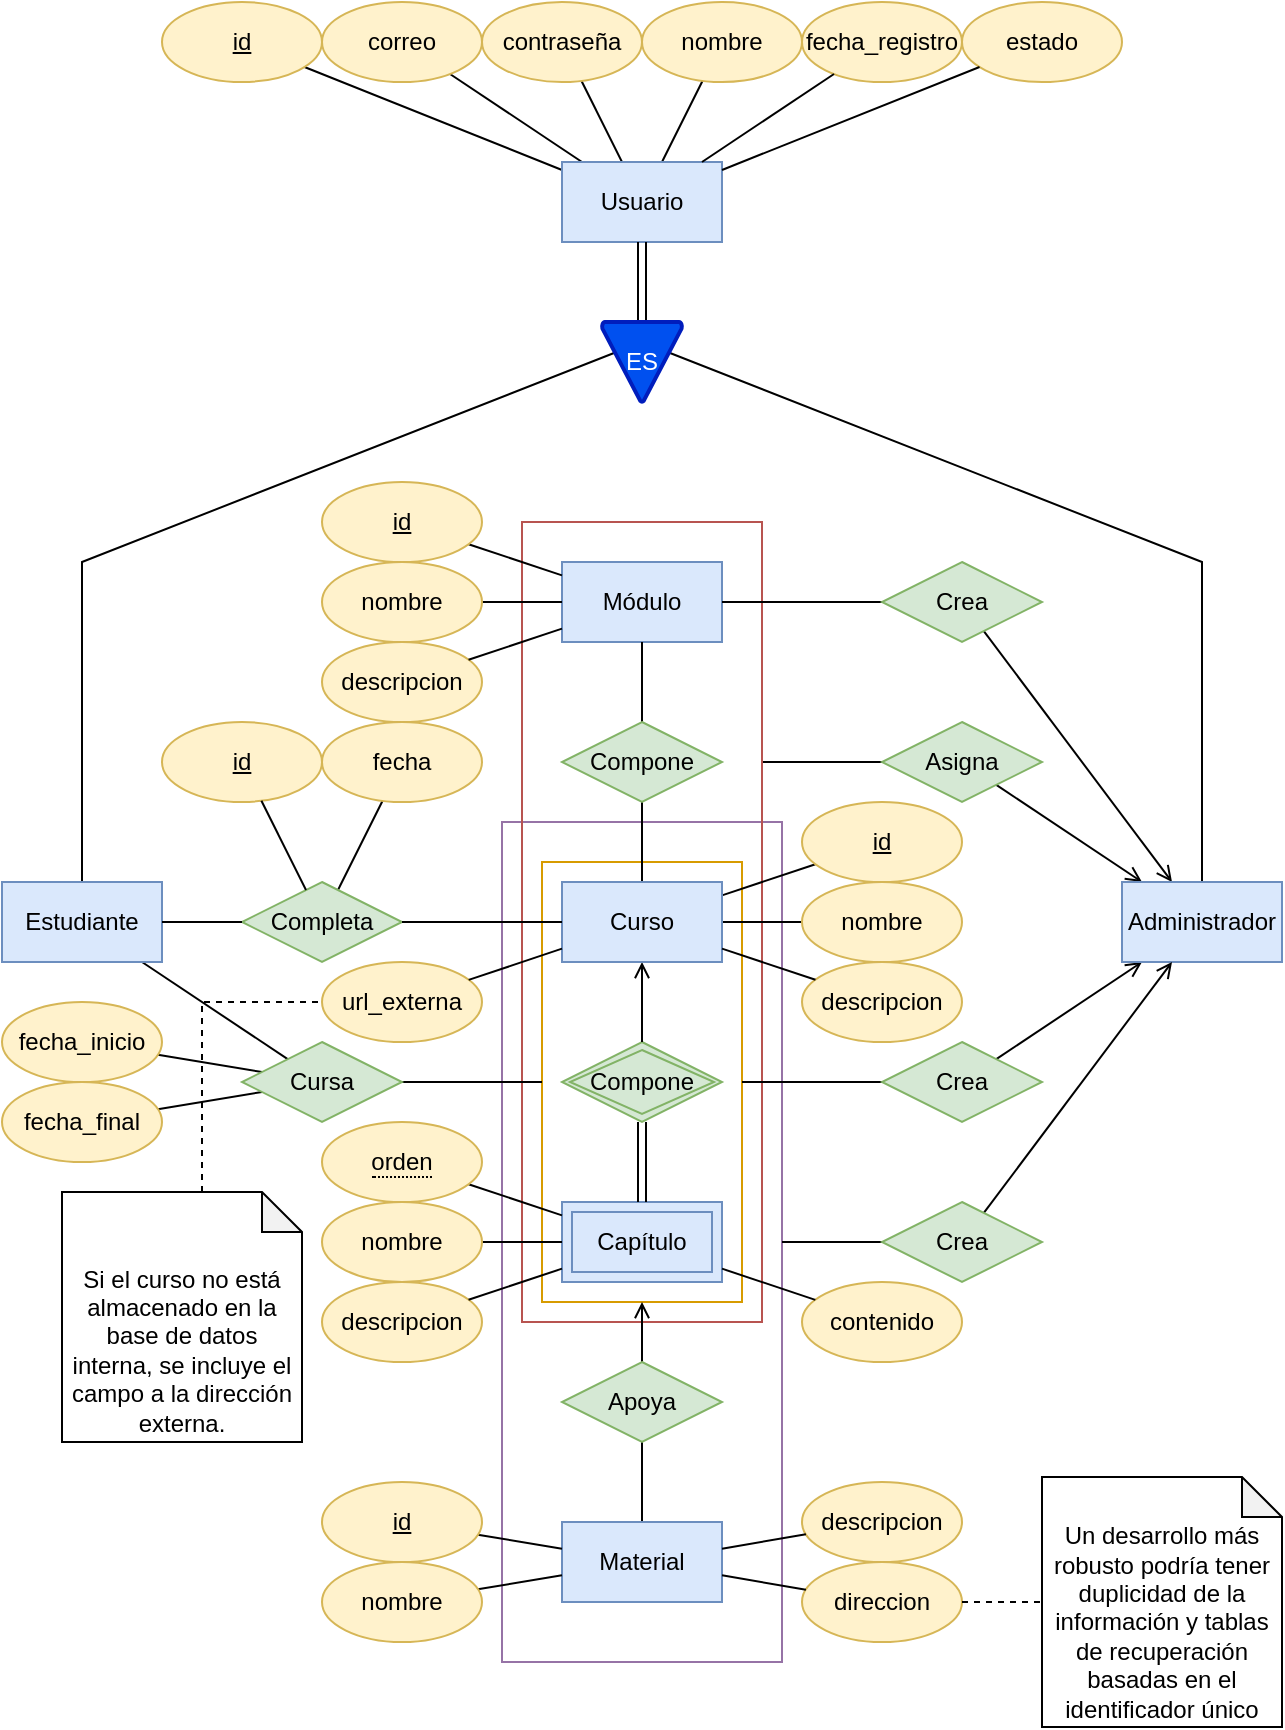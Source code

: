 <mxfile version="28.2.8">
  <diagram name="Página-1" id="pHBDLA_-ScpEqVffFEct">
    <mxGraphModel dx="1426" dy="841" grid="1" gridSize="10" guides="1" tooltips="1" connect="1" arrows="1" fold="1" page="1" pageScale="1" pageWidth="827" pageHeight="1169" math="0" shadow="0">
      <root>
        <mxCell id="0" />
        <mxCell id="1" parent="0" />
        <mxCell id="6doGlEqkyrMGWGRIShdQ-58" value="" style="rounded=0;whiteSpace=wrap;html=1;fillColor=none;strokeColor=#9673a6;" parent="1" vertex="1">
          <mxGeometry x="410" y="450" width="140" height="420" as="geometry" />
        </mxCell>
        <mxCell id="6doGlEqkyrMGWGRIShdQ-30" value="" style="rounded=0;whiteSpace=wrap;html=1;fillColor=none;strokeColor=#b85450;" parent="1" vertex="1">
          <mxGeometry x="420" y="300" width="120" height="400" as="geometry" />
        </mxCell>
        <mxCell id="6doGlEqkyrMGWGRIShdQ-29" value="" style="rounded=0;whiteSpace=wrap;html=1;fillColor=none;strokeColor=#d79b00;" parent="1" vertex="1">
          <mxGeometry x="430" y="470" width="100" height="220" as="geometry" />
        </mxCell>
        <mxCell id="6doGlEqkyrMGWGRIShdQ-73" style="edgeStyle=none;rounded=0;orthogonalLoop=1;jettySize=auto;html=1;endArrow=none;endFill=0;" parent="1" source="6doGlEqkyrMGWGRIShdQ-4" target="6doGlEqkyrMGWGRIShdQ-70" edge="1">
          <mxGeometry relative="1" as="geometry" />
        </mxCell>
        <mxCell id="6doGlEqkyrMGWGRIShdQ-75" style="edgeStyle=none;rounded=0;orthogonalLoop=1;jettySize=auto;html=1;endArrow=none;endFill=0;" parent="1" source="6doGlEqkyrMGWGRIShdQ-4" target="6doGlEqkyrMGWGRIShdQ-68" edge="1">
          <mxGeometry relative="1" as="geometry" />
        </mxCell>
        <mxCell id="6doGlEqkyrMGWGRIShdQ-76" style="edgeStyle=none;rounded=0;orthogonalLoop=1;jettySize=auto;html=1;endArrow=none;endFill=0;" parent="1" source="6doGlEqkyrMGWGRIShdQ-4" target="6doGlEqkyrMGWGRIShdQ-69" edge="1">
          <mxGeometry relative="1" as="geometry" />
        </mxCell>
        <mxCell id="6doGlEqkyrMGWGRIShdQ-77" style="edgeStyle=none;rounded=0;orthogonalLoop=1;jettySize=auto;html=1;endArrow=none;endFill=0;" parent="1" source="6doGlEqkyrMGWGRIShdQ-4" target="6doGlEqkyrMGWGRIShdQ-74" edge="1">
          <mxGeometry relative="1" as="geometry" />
        </mxCell>
        <mxCell id="6doGlEqkyrMGWGRIShdQ-4" value="Usuario" style="whiteSpace=wrap;html=1;align=center;fillColor=#dae8fc;strokeColor=#6c8ebf;" parent="1" vertex="1">
          <mxGeometry x="440" y="120" width="80" height="40" as="geometry" />
        </mxCell>
        <mxCell id="6doGlEqkyrMGWGRIShdQ-8" style="edgeStyle=none;rounded=0;orthogonalLoop=1;jettySize=auto;html=1;exitX=0.5;exitY=0.25;exitDx=0;exitDy=0;exitPerimeter=0;endArrow=none;endFill=0;" parent="1" source="6doGlEqkyrMGWGRIShdQ-5" target="6doGlEqkyrMGWGRIShdQ-7" edge="1">
          <mxGeometry relative="1" as="geometry">
            <Array as="points">
              <mxPoint x="760" y="320" />
            </Array>
          </mxGeometry>
        </mxCell>
        <mxCell id="6doGlEqkyrMGWGRIShdQ-9" style="edgeStyle=none;rounded=0;orthogonalLoop=1;jettySize=auto;html=1;exitX=0.5;exitY=0.25;exitDx=0;exitDy=0;exitPerimeter=0;endArrow=none;endFill=0;" parent="1" source="6doGlEqkyrMGWGRIShdQ-5" target="6doGlEqkyrMGWGRIShdQ-6" edge="1">
          <mxGeometry relative="1" as="geometry">
            <Array as="points">
              <mxPoint x="200" y="320" />
            </Array>
          </mxGeometry>
        </mxCell>
        <mxCell id="6doGlEqkyrMGWGRIShdQ-33" style="edgeStyle=none;rounded=0;orthogonalLoop=1;jettySize=auto;html=1;endArrow=none;endFill=0;" parent="1" source="6doGlEqkyrMGWGRIShdQ-6" target="6doGlEqkyrMGWGRIShdQ-32" edge="1">
          <mxGeometry relative="1" as="geometry">
            <Array as="points" />
          </mxGeometry>
        </mxCell>
        <mxCell id="6doGlEqkyrMGWGRIShdQ-6" value="Estudiante" style="whiteSpace=wrap;html=1;align=center;fillColor=#dae8fc;strokeColor=#6c8ebf;" parent="1" vertex="1">
          <mxGeometry x="160" y="480" width="80" height="40" as="geometry" />
        </mxCell>
        <mxCell id="6doGlEqkyrMGWGRIShdQ-38" style="edgeStyle=none;rounded=0;orthogonalLoop=1;jettySize=auto;html=1;endArrow=open;endFill=0;startArrow=none;startFill=0;" parent="1" source="jvECENC-eG9ZYd3W-CWE-4" target="6doGlEqkyrMGWGRIShdQ-7" edge="1">
          <mxGeometry relative="1" as="geometry">
            <mxPoint x="657.143" y="431.429" as="sourcePoint" />
          </mxGeometry>
        </mxCell>
        <mxCell id="6doGlEqkyrMGWGRIShdQ-42" style="edgeStyle=none;rounded=0;orthogonalLoop=1;jettySize=auto;html=1;endArrow=open;endFill=0;startArrow=none;startFill=0;" parent="1" source="jvECENC-eG9ZYd3W-CWE-3" target="6doGlEqkyrMGWGRIShdQ-7" edge="1">
          <mxGeometry relative="1" as="geometry">
            <Array as="points" />
            <mxPoint x="657.143" y="568.571" as="sourcePoint" />
          </mxGeometry>
        </mxCell>
        <mxCell id="6doGlEqkyrMGWGRIShdQ-45" style="edgeStyle=none;rounded=0;orthogonalLoop=1;jettySize=auto;html=1;endArrow=open;endFill=0;startArrow=none;startFill=0;" parent="1" source="jvECENC-eG9ZYd3W-CWE-5" target="6doGlEqkyrMGWGRIShdQ-7" edge="1">
          <mxGeometry relative="1" as="geometry">
            <Array as="points" />
            <mxPoint x="650.909" y="354.545" as="sourcePoint" />
          </mxGeometry>
        </mxCell>
        <mxCell id="6doGlEqkyrMGWGRIShdQ-7" value="Administrador" style="whiteSpace=wrap;html=1;align=center;fillColor=#dae8fc;strokeColor=#6c8ebf;" parent="1" vertex="1">
          <mxGeometry x="720" y="480" width="80" height="40" as="geometry" />
        </mxCell>
        <mxCell id="6doGlEqkyrMGWGRIShdQ-11" value="Módulo" style="whiteSpace=wrap;html=1;align=center;fillColor=#dae8fc;strokeColor=#6c8ebf;" parent="1" vertex="1">
          <mxGeometry x="440" y="320" width="80" height="40" as="geometry" />
        </mxCell>
        <mxCell id="6doGlEqkyrMGWGRIShdQ-87" style="edgeStyle=none;rounded=0;orthogonalLoop=1;jettySize=auto;html=1;endArrow=none;endFill=0;" parent="1" source="6doGlEqkyrMGWGRIShdQ-107" target="jvECENC-eG9ZYd3W-CWE-15" edge="1">
          <mxGeometry relative="1" as="geometry">
            <mxPoint x="440" y="493.333" as="sourcePoint" />
            <mxPoint x="566.718" y="471.094" as="targetPoint" />
          </mxGeometry>
        </mxCell>
        <mxCell id="6doGlEqkyrMGWGRIShdQ-88" style="edgeStyle=none;rounded=0;orthogonalLoop=1;jettySize=auto;html=1;endArrow=none;endFill=0;" parent="1" source="6doGlEqkyrMGWGRIShdQ-107" target="6doGlEqkyrMGWGRIShdQ-86" edge="1">
          <mxGeometry relative="1" as="geometry">
            <mxPoint x="440" y="506.667" as="sourcePoint" />
          </mxGeometry>
        </mxCell>
        <mxCell id="6doGlEqkyrMGWGRIShdQ-13" value="Capítulo" style="shape=ext;margin=3;double=1;whiteSpace=wrap;html=1;align=center;fillColor=#dae8fc;strokeColor=#6c8ebf;" parent="1" vertex="1">
          <mxGeometry x="440" y="640" width="80" height="40" as="geometry" />
        </mxCell>
        <mxCell id="6doGlEqkyrMGWGRIShdQ-14" value="Compone" style="shape=rhombus;double=1;perimeter=rhombusPerimeter;whiteSpace=wrap;html=1;align=center;fillColor=#d5e8d4;strokeColor=#82b366;" parent="1" vertex="1">
          <mxGeometry x="440" y="560" width="80" height="40" as="geometry" />
        </mxCell>
        <mxCell id="6doGlEqkyrMGWGRIShdQ-18" value="" style="shape=link;html=1;rounded=0;" parent="1" source="6doGlEqkyrMGWGRIShdQ-13" target="6doGlEqkyrMGWGRIShdQ-14" edge="1">
          <mxGeometry relative="1" as="geometry">
            <mxPoint x="530" y="450" as="sourcePoint" />
            <mxPoint x="690" y="450" as="targetPoint" />
          </mxGeometry>
        </mxCell>
        <mxCell id="6doGlEqkyrMGWGRIShdQ-21" value="" style="endArrow=open;html=1;rounded=0;endFill=0;" parent="1" source="6doGlEqkyrMGWGRIShdQ-14" target="6doGlEqkyrMGWGRIShdQ-107" edge="1">
          <mxGeometry relative="1" as="geometry">
            <mxPoint x="530" y="450" as="sourcePoint" />
            <mxPoint x="480" y="520" as="targetPoint" />
          </mxGeometry>
        </mxCell>
        <mxCell id="6doGlEqkyrMGWGRIShdQ-26" value="" style="endArrow=none;html=1;rounded=0;endFill=0;" parent="1" source="6doGlEqkyrMGWGRIShdQ-108" target="6doGlEqkyrMGWGRIShdQ-11" edge="1">
          <mxGeometry relative="1" as="geometry">
            <mxPoint x="480" y="400" as="sourcePoint" />
            <mxPoint x="480" y="360" as="targetPoint" />
          </mxGeometry>
        </mxCell>
        <mxCell id="6doGlEqkyrMGWGRIShdQ-47" style="edgeStyle=none;rounded=0;orthogonalLoop=1;jettySize=auto;html=1;endArrow=none;endFill=0;" parent="1" source="6doGlEqkyrMGWGRIShdQ-28" target="6doGlEqkyrMGWGRIShdQ-46" edge="1">
          <mxGeometry relative="1" as="geometry" />
        </mxCell>
        <mxCell id="6doGlEqkyrMGWGRIShdQ-28" value="Material" style="whiteSpace=wrap;html=1;align=center;fillColor=#dae8fc;strokeColor=#6c8ebf;" parent="1" vertex="1">
          <mxGeometry x="440" y="800" width="80" height="40" as="geometry" />
        </mxCell>
        <mxCell id="6doGlEqkyrMGWGRIShdQ-34" style="edgeStyle=none;rounded=0;orthogonalLoop=1;jettySize=auto;html=1;endArrow=none;endFill=0;" parent="1" source="6doGlEqkyrMGWGRIShdQ-32" target="6doGlEqkyrMGWGRIShdQ-29" edge="1">
          <mxGeometry relative="1" as="geometry">
            <mxPoint x="360" y="580" as="sourcePoint" />
          </mxGeometry>
        </mxCell>
        <mxCell id="6doGlEqkyrMGWGRIShdQ-116" style="edgeStyle=none;rounded=0;orthogonalLoop=1;jettySize=auto;html=1;endArrow=none;endFill=0;" parent="1" source="6doGlEqkyrMGWGRIShdQ-32" target="6doGlEqkyrMGWGRIShdQ-114" edge="1">
          <mxGeometry relative="1" as="geometry" />
        </mxCell>
        <mxCell id="6doGlEqkyrMGWGRIShdQ-117" style="edgeStyle=none;rounded=0;orthogonalLoop=1;jettySize=auto;html=1;endArrow=none;endFill=0;" parent="1" source="6doGlEqkyrMGWGRIShdQ-32" target="6doGlEqkyrMGWGRIShdQ-115" edge="1">
          <mxGeometry relative="1" as="geometry" />
        </mxCell>
        <mxCell id="6doGlEqkyrMGWGRIShdQ-32" value="Cursa" style="shape=rhombus;perimeter=rhombusPerimeter;whiteSpace=wrap;html=1;align=center;fillColor=#d5e8d4;strokeColor=#82b366;" parent="1" vertex="1">
          <mxGeometry x="280" y="560" width="80" height="40" as="geometry" />
        </mxCell>
        <mxCell id="6doGlEqkyrMGWGRIShdQ-39" style="edgeStyle=none;rounded=0;orthogonalLoop=1;jettySize=auto;html=1;entryX=1.004;entryY=0.3;entryDx=0;entryDy=0;entryPerimeter=0;endArrow=none;endFill=0;" parent="1" source="jvECENC-eG9ZYd3W-CWE-4" target="6doGlEqkyrMGWGRIShdQ-30" edge="1">
          <mxGeometry relative="1" as="geometry">
            <mxPoint x="600" y="420" as="sourcePoint" />
          </mxGeometry>
        </mxCell>
        <mxCell id="6doGlEqkyrMGWGRIShdQ-41" style="edgeStyle=none;rounded=0;orthogonalLoop=1;jettySize=auto;html=1;endArrow=none;endFill=0;" parent="1" source="jvECENC-eG9ZYd3W-CWE-3" target="6doGlEqkyrMGWGRIShdQ-29" edge="1">
          <mxGeometry relative="1" as="geometry">
            <mxPoint x="600" y="580" as="sourcePoint" />
          </mxGeometry>
        </mxCell>
        <mxCell id="6doGlEqkyrMGWGRIShdQ-44" style="edgeStyle=none;rounded=0;orthogonalLoop=1;jettySize=auto;html=1;endArrow=none;endFill=0;" parent="1" source="jvECENC-eG9ZYd3W-CWE-5" target="6doGlEqkyrMGWGRIShdQ-11" edge="1">
          <mxGeometry relative="1" as="geometry">
            <mxPoint x="600" y="340" as="sourcePoint" />
          </mxGeometry>
        </mxCell>
        <mxCell id="6doGlEqkyrMGWGRIShdQ-48" style="edgeStyle=none;rounded=0;orthogonalLoop=1;jettySize=auto;html=1;endArrow=open;endFill=0;" parent="1" source="6doGlEqkyrMGWGRIShdQ-46" target="6doGlEqkyrMGWGRIShdQ-29" edge="1">
          <mxGeometry relative="1" as="geometry">
            <mxPoint x="640" y="710" as="targetPoint" />
          </mxGeometry>
        </mxCell>
        <mxCell id="6doGlEqkyrMGWGRIShdQ-46" value="Apoya" style="shape=rhombus;perimeter=rhombusPerimeter;whiteSpace=wrap;html=1;align=center;fillColor=#d5e8d4;strokeColor=#82b366;" parent="1" vertex="1">
          <mxGeometry x="440" y="720" width="80" height="40" as="geometry" />
        </mxCell>
        <mxCell id="6doGlEqkyrMGWGRIShdQ-49" style="edgeStyle=none;rounded=0;orthogonalLoop=1;jettySize=auto;html=1;exitX=0.5;exitY=0;exitDx=0;exitDy=0;" parent="1" edge="1">
          <mxGeometry relative="1" as="geometry">
            <mxPoint x="560" y="450" as="sourcePoint" />
            <mxPoint x="560" y="450" as="targetPoint" />
          </mxGeometry>
        </mxCell>
        <mxCell id="6doGlEqkyrMGWGRIShdQ-50" value="" style="shape=link;html=1;rounded=0;" parent="1" source="6doGlEqkyrMGWGRIShdQ-5" target="6doGlEqkyrMGWGRIShdQ-4" edge="1">
          <mxGeometry relative="1" as="geometry">
            <mxPoint x="580" y="500" as="sourcePoint" />
            <mxPoint x="580" y="460" as="targetPoint" />
          </mxGeometry>
        </mxCell>
        <mxCell id="6doGlEqkyrMGWGRIShdQ-5" value="ES" style="strokeWidth=2;html=1;shape=mxgraph.flowchart.merge_or_storage;whiteSpace=wrap;fillColor=#0050ef;fontColor=#ffffff;strokeColor=#001DBC;" parent="1" vertex="1">
          <mxGeometry x="460" y="200" width="40" height="40" as="geometry" />
        </mxCell>
        <mxCell id="6doGlEqkyrMGWGRIShdQ-64" style="edgeStyle=none;rounded=0;orthogonalLoop=1;jettySize=auto;html=1;endArrow=none;endFill=0;" parent="1" source="jvECENC-eG9ZYd3W-CWE-2" target="6doGlEqkyrMGWGRIShdQ-58" edge="1">
          <mxGeometry relative="1" as="geometry">
            <mxPoint x="600" y="660" as="sourcePoint" />
          </mxGeometry>
        </mxCell>
        <mxCell id="6doGlEqkyrMGWGRIShdQ-65" style="edgeStyle=none;rounded=0;orthogonalLoop=1;jettySize=auto;html=1;endArrow=open;endFill=0;startArrow=none;startFill=0;" parent="1" source="jvECENC-eG9ZYd3W-CWE-2" target="6doGlEqkyrMGWGRIShdQ-7" edge="1">
          <mxGeometry relative="1" as="geometry">
            <mxPoint x="650.909" y="645.455" as="sourcePoint" />
            <mxPoint x="823" y="570" as="targetPoint" />
            <Array as="points" />
          </mxGeometry>
        </mxCell>
        <mxCell id="6doGlEqkyrMGWGRIShdQ-68" value="correo" style="ellipse;whiteSpace=wrap;html=1;align=center;fillColor=#fff2cc;strokeColor=#d6b656;" parent="1" vertex="1">
          <mxGeometry x="320" y="40" width="80" height="40" as="geometry" />
        </mxCell>
        <mxCell id="6doGlEqkyrMGWGRIShdQ-69" value="contraseña" style="ellipse;whiteSpace=wrap;html=1;align=center;fillColor=#fff2cc;strokeColor=#d6b656;" parent="1" vertex="1">
          <mxGeometry x="400" y="40" width="80" height="40" as="geometry" />
        </mxCell>
        <mxCell id="6doGlEqkyrMGWGRIShdQ-70" value="id" style="ellipse;whiteSpace=wrap;html=1;align=center;fontStyle=4;fillColor=#fff2cc;strokeColor=#d6b656;" parent="1" vertex="1">
          <mxGeometry x="240" y="40" width="80" height="40" as="geometry" />
        </mxCell>
        <mxCell id="6doGlEqkyrMGWGRIShdQ-74" value="nombre" style="ellipse;whiteSpace=wrap;html=1;align=center;fillColor=#fff2cc;strokeColor=#d6b656;" parent="1" vertex="1">
          <mxGeometry x="480" y="40" width="80" height="40" as="geometry" />
        </mxCell>
        <mxCell id="6doGlEqkyrMGWGRIShdQ-80" style="edgeStyle=none;rounded=0;orthogonalLoop=1;jettySize=auto;html=1;endArrow=none;endFill=0;" parent="1" source="6doGlEqkyrMGWGRIShdQ-11" target="6doGlEqkyrMGWGRIShdQ-81" edge="1">
          <mxGeometry relative="1" as="geometry">
            <mxPoint x="440" y="390" as="sourcePoint" />
          </mxGeometry>
        </mxCell>
        <mxCell id="6doGlEqkyrMGWGRIShdQ-81" value="id" style="ellipse;whiteSpace=wrap;html=1;align=center;fontStyle=4;fillColor=#fff2cc;strokeColor=#d6b656;" parent="1" vertex="1">
          <mxGeometry x="320" y="280" width="80" height="40" as="geometry" />
        </mxCell>
        <mxCell id="6doGlEqkyrMGWGRIShdQ-83" style="edgeStyle=none;rounded=0;orthogonalLoop=1;jettySize=auto;html=1;endArrow=none;endFill=0;" parent="1" source="6doGlEqkyrMGWGRIShdQ-11" target="6doGlEqkyrMGWGRIShdQ-84" edge="1">
          <mxGeometry relative="1" as="geometry">
            <mxPoint x="260" y="430" as="sourcePoint" />
          </mxGeometry>
        </mxCell>
        <mxCell id="6doGlEqkyrMGWGRIShdQ-84" value="nombre" style="ellipse;whiteSpace=wrap;html=1;align=center;fillColor=#fff2cc;strokeColor=#d6b656;" parent="1" vertex="1">
          <mxGeometry x="320" y="320" width="80" height="40" as="geometry" />
        </mxCell>
        <mxCell id="6doGlEqkyrMGWGRIShdQ-86" value="nombre" style="ellipse;whiteSpace=wrap;html=1;align=center;fillColor=#fff2cc;strokeColor=#d6b656;" parent="1" vertex="1">
          <mxGeometry x="560" y="480" width="80" height="40" as="geometry" />
        </mxCell>
        <mxCell id="6doGlEqkyrMGWGRIShdQ-89" style="edgeStyle=none;rounded=0;orthogonalLoop=1;jettySize=auto;html=1;endArrow=none;endFill=0;" parent="1" source="6doGlEqkyrMGWGRIShdQ-13" target="jvECENC-eG9ZYd3W-CWE-16" edge="1">
          <mxGeometry relative="1" as="geometry">
            <mxPoint x="440" y="653" as="sourcePoint" />
            <mxPoint x="393.282" y="631.094" as="targetPoint" />
          </mxGeometry>
        </mxCell>
        <mxCell id="6doGlEqkyrMGWGRIShdQ-90" style="edgeStyle=none;rounded=0;orthogonalLoop=1;jettySize=auto;html=1;endArrow=none;endFill=0;" parent="1" source="6doGlEqkyrMGWGRIShdQ-13" target="6doGlEqkyrMGWGRIShdQ-92" edge="1">
          <mxGeometry relative="1" as="geometry">
            <mxPoint x="440" y="667" as="sourcePoint" />
          </mxGeometry>
        </mxCell>
        <mxCell id="6doGlEqkyrMGWGRIShdQ-92" value="nombre" style="ellipse;whiteSpace=wrap;html=1;align=center;fillColor=#fff2cc;strokeColor=#d6b656;" parent="1" vertex="1">
          <mxGeometry x="320" y="640" width="80" height="40" as="geometry" />
        </mxCell>
        <mxCell id="6doGlEqkyrMGWGRIShdQ-98" style="edgeStyle=none;rounded=0;orthogonalLoop=1;jettySize=auto;html=1;endArrow=none;endFill=0;" parent="1" source="6doGlEqkyrMGWGRIShdQ-28" target="6doGlEqkyrMGWGRIShdQ-129" edge="1">
          <mxGeometry relative="1" as="geometry">
            <mxPoint x="440" y="813" as="sourcePoint" />
            <mxPoint x="388.284" y="774.142" as="targetPoint" />
          </mxGeometry>
        </mxCell>
        <mxCell id="6doGlEqkyrMGWGRIShdQ-99" style="edgeStyle=none;rounded=0;orthogonalLoop=1;jettySize=auto;html=1;endArrow=none;endFill=0;" parent="1" source="6doGlEqkyrMGWGRIShdQ-28" target="6doGlEqkyrMGWGRIShdQ-101" edge="1">
          <mxGeometry relative="1" as="geometry">
            <mxPoint x="440" y="827" as="sourcePoint" />
          </mxGeometry>
        </mxCell>
        <mxCell id="6doGlEqkyrMGWGRIShdQ-101" value="nombre" style="ellipse;whiteSpace=wrap;html=1;align=center;fillColor=#fff2cc;strokeColor=#d6b656;" parent="1" vertex="1">
          <mxGeometry x="320" y="820" width="80" height="40" as="geometry" />
        </mxCell>
        <mxCell id="6doGlEqkyrMGWGRIShdQ-102" value="descripcion" style="ellipse;whiteSpace=wrap;html=1;align=center;fillColor=#fff2cc;strokeColor=#d6b656;" parent="1" vertex="1">
          <mxGeometry x="560" y="780" width="80" height="40" as="geometry" />
        </mxCell>
        <mxCell id="6doGlEqkyrMGWGRIShdQ-104" style="edgeStyle=none;rounded=0;orthogonalLoop=1;jettySize=auto;html=1;endArrow=none;endFill=0;" parent="1" source="6doGlEqkyrMGWGRIShdQ-102" target="6doGlEqkyrMGWGRIShdQ-28" edge="1">
          <mxGeometry relative="1" as="geometry">
            <mxPoint x="532" y="846" as="sourcePoint" />
            <mxPoint x="480" y="820" as="targetPoint" />
          </mxGeometry>
        </mxCell>
        <mxCell id="6doGlEqkyrMGWGRIShdQ-106" style="edgeStyle=none;rounded=0;orthogonalLoop=1;jettySize=auto;html=1;endArrow=none;endFill=0;" parent="1" source="6doGlEqkyrMGWGRIShdQ-107" target="6doGlEqkyrMGWGRIShdQ-108" edge="1">
          <mxGeometry relative="1" as="geometry">
            <mxPoint x="480" y="440" as="targetPoint" />
          </mxGeometry>
        </mxCell>
        <mxCell id="6doGlEqkyrMGWGRIShdQ-107" value="Curso" style="whiteSpace=wrap;html=1;align=center;fillColor=#dae8fc;strokeColor=#6c8ebf;" parent="1" vertex="1">
          <mxGeometry x="440" y="480" width="80" height="40" as="geometry" />
        </mxCell>
        <mxCell id="6doGlEqkyrMGWGRIShdQ-108" value="Compone" style="shape=rhombus;perimeter=rhombusPerimeter;whiteSpace=wrap;html=1;align=center;fillColor=#d5e8d4;strokeColor=#82b366;" parent="1" vertex="1">
          <mxGeometry x="440" y="400" width="80" height="40" as="geometry" />
        </mxCell>
        <mxCell id="6doGlEqkyrMGWGRIShdQ-112" value="fecha_registro" style="ellipse;whiteSpace=wrap;html=1;align=center;fillColor=#fff2cc;strokeColor=#d6b656;" parent="1" vertex="1">
          <mxGeometry x="560" y="40" width="80" height="40" as="geometry" />
        </mxCell>
        <mxCell id="6doGlEqkyrMGWGRIShdQ-113" style="edgeStyle=none;rounded=0;orthogonalLoop=1;jettySize=auto;html=1;endArrow=none;endFill=0;" parent="1" source="6doGlEqkyrMGWGRIShdQ-4" target="6doGlEqkyrMGWGRIShdQ-112" edge="1">
          <mxGeometry relative="1" as="geometry">
            <mxPoint x="590" y="174" as="sourcePoint" />
            <mxPoint x="656" y="130" as="targetPoint" />
          </mxGeometry>
        </mxCell>
        <mxCell id="6doGlEqkyrMGWGRIShdQ-114" value="fecha_inicio" style="ellipse;whiteSpace=wrap;html=1;align=center;fillColor=#fff2cc;strokeColor=#d6b656;" parent="1" vertex="1">
          <mxGeometry x="160" y="540" width="80" height="40" as="geometry" />
        </mxCell>
        <mxCell id="6doGlEqkyrMGWGRIShdQ-115" value="fecha_final" style="ellipse;whiteSpace=wrap;html=1;align=center;fillColor=#fff2cc;strokeColor=#d6b656;" parent="1" vertex="1">
          <mxGeometry x="160" y="580" width="80" height="40" as="geometry" />
        </mxCell>
        <mxCell id="6doGlEqkyrMGWGRIShdQ-118" value="descripcion" style="ellipse;whiteSpace=wrap;html=1;align=center;fillColor=#fff2cc;strokeColor=#d6b656;" parent="1" vertex="1">
          <mxGeometry x="320" y="680" width="80" height="40" as="geometry" />
        </mxCell>
        <mxCell id="6doGlEqkyrMGWGRIShdQ-119" value="descripcion" style="ellipse;whiteSpace=wrap;html=1;align=center;fillColor=#fff2cc;strokeColor=#d6b656;" parent="1" vertex="1">
          <mxGeometry x="320" y="360" width="80" height="40" as="geometry" />
        </mxCell>
        <mxCell id="6doGlEqkyrMGWGRIShdQ-120" style="edgeStyle=none;rounded=0;orthogonalLoop=1;jettySize=auto;html=1;endArrow=none;endFill=0;" parent="1" source="6doGlEqkyrMGWGRIShdQ-11" target="6doGlEqkyrMGWGRIShdQ-119" edge="1">
          <mxGeometry relative="1" as="geometry">
            <mxPoint x="452" y="360" as="sourcePoint" />
            <mxPoint x="410" y="367" as="targetPoint" />
          </mxGeometry>
        </mxCell>
        <mxCell id="6doGlEqkyrMGWGRIShdQ-121" value="descripcion" style="ellipse;whiteSpace=wrap;html=1;align=center;fillColor=#fff2cc;strokeColor=#d6b656;" parent="1" vertex="1">
          <mxGeometry x="560" y="520" width="80" height="40" as="geometry" />
        </mxCell>
        <mxCell id="6doGlEqkyrMGWGRIShdQ-122" style="edgeStyle=none;rounded=0;orthogonalLoop=1;jettySize=auto;html=1;endArrow=none;endFill=0;" parent="1" source="6doGlEqkyrMGWGRIShdQ-107" target="6doGlEqkyrMGWGRIShdQ-121" edge="1">
          <mxGeometry relative="1" as="geometry">
            <mxPoint x="440" y="513" as="sourcePoint" />
            <mxPoint x="410" y="527" as="targetPoint" />
          </mxGeometry>
        </mxCell>
        <mxCell id="6doGlEqkyrMGWGRIShdQ-123" style="edgeStyle=none;rounded=0;orthogonalLoop=1;jettySize=auto;html=1;endArrow=none;endFill=0;" parent="1" source="6doGlEqkyrMGWGRIShdQ-13" target="6doGlEqkyrMGWGRIShdQ-118" edge="1">
          <mxGeometry relative="1" as="geometry">
            <mxPoint x="482" y="690" as="sourcePoint" />
            <mxPoint x="440" y="697" as="targetPoint" />
          </mxGeometry>
        </mxCell>
        <mxCell id="6doGlEqkyrMGWGRIShdQ-124" value="direccion" style="ellipse;whiteSpace=wrap;html=1;align=center;fillColor=#fff2cc;strokeColor=#d6b656;" parent="1" vertex="1">
          <mxGeometry x="560" y="820" width="80" height="40" as="geometry" />
        </mxCell>
        <mxCell id="6doGlEqkyrMGWGRIShdQ-126" style="edgeStyle=none;rounded=0;orthogonalLoop=1;jettySize=auto;html=1;endArrow=none;endFill=0;" parent="1" source="6doGlEqkyrMGWGRIShdQ-124" target="6doGlEqkyrMGWGRIShdQ-28" edge="1">
          <mxGeometry relative="1" as="geometry">
            <mxPoint x="450" y="886" as="sourcePoint" />
            <mxPoint x="496" y="870" as="targetPoint" />
          </mxGeometry>
        </mxCell>
        <mxCell id="6doGlEqkyrMGWGRIShdQ-127" style="edgeStyle=none;rounded=0;orthogonalLoop=1;jettySize=auto;html=1;endArrow=none;endFill=0;dashed=1;" parent="1" source="6doGlEqkyrMGWGRIShdQ-124" target="6doGlEqkyrMGWGRIShdQ-128" edge="1">
          <mxGeometry relative="1" as="geometry">
            <mxPoint x="600" y="860" as="sourcePoint" />
            <Array as="points">
              <mxPoint x="670" y="840" />
            </Array>
          </mxGeometry>
        </mxCell>
        <mxCell id="6doGlEqkyrMGWGRIShdQ-128" value="Un desarrollo más robusto podría tener duplicidad de la información y tablas de recuperación basadas en el identificador único" style="shape=note;whiteSpace=wrap;html=1;backgroundOutline=1;darkOpacity=0.05;verticalAlign=bottom;size=20;" parent="1" vertex="1">
          <mxGeometry x="680" y="777.5" width="120" height="125" as="geometry" />
        </mxCell>
        <mxCell id="6doGlEqkyrMGWGRIShdQ-129" value="id" style="ellipse;whiteSpace=wrap;html=1;align=center;fontStyle=4;fillColor=#fff2cc;strokeColor=#d6b656;" parent="1" vertex="1">
          <mxGeometry x="320" y="780" width="80" height="40" as="geometry" />
        </mxCell>
        <mxCell id="jvECENC-eG9ZYd3W-CWE-2" value="Crea" style="shape=rhombus;perimeter=rhombusPerimeter;whiteSpace=wrap;html=1;align=center;fillColor=#d5e8d4;strokeColor=#82b366;" vertex="1" parent="1">
          <mxGeometry x="600" y="640" width="80" height="40" as="geometry" />
        </mxCell>
        <mxCell id="jvECENC-eG9ZYd3W-CWE-3" value="Crea" style="shape=rhombus;perimeter=rhombusPerimeter;whiteSpace=wrap;html=1;align=center;fillColor=#d5e8d4;strokeColor=#82b366;" vertex="1" parent="1">
          <mxGeometry x="600" y="560" width="80" height="40" as="geometry" />
        </mxCell>
        <mxCell id="jvECENC-eG9ZYd3W-CWE-4" value="Asigna" style="shape=rhombus;perimeter=rhombusPerimeter;whiteSpace=wrap;html=1;align=center;fillColor=#d5e8d4;strokeColor=#82b366;" vertex="1" parent="1">
          <mxGeometry x="600" y="400" width="80" height="40" as="geometry" />
        </mxCell>
        <mxCell id="jvECENC-eG9ZYd3W-CWE-5" value="Crea" style="shape=rhombus;perimeter=rhombusPerimeter;whiteSpace=wrap;html=1;align=center;fillColor=#d5e8d4;strokeColor=#82b366;" vertex="1" parent="1">
          <mxGeometry x="600" y="320" width="80" height="40" as="geometry" />
        </mxCell>
        <mxCell id="jvECENC-eG9ZYd3W-CWE-14" style="rounded=0;orthogonalLoop=1;jettySize=auto;html=1;endArrow=none;endFill=0;" edge="1" parent="1" source="jvECENC-eG9ZYd3W-CWE-7" target="jvECENC-eG9ZYd3W-CWE-12">
          <mxGeometry relative="1" as="geometry" />
        </mxCell>
        <mxCell id="jvECENC-eG9ZYd3W-CWE-7" value="Completa" style="shape=rhombus;perimeter=rhombusPerimeter;whiteSpace=wrap;html=1;align=center;fillColor=#d5e8d4;strokeColor=#82b366;" vertex="1" parent="1">
          <mxGeometry x="280" y="480" width="80" height="40" as="geometry" />
        </mxCell>
        <mxCell id="jvECENC-eG9ZYd3W-CWE-8" style="edgeStyle=none;rounded=0;orthogonalLoop=1;jettySize=auto;html=1;endArrow=none;endFill=0;" edge="1" parent="1" source="6doGlEqkyrMGWGRIShdQ-6" target="jvECENC-eG9ZYd3W-CWE-7">
          <mxGeometry relative="1" as="geometry">
            <Array as="points" />
            <mxPoint x="330" y="550" as="sourcePoint" />
            <mxPoint x="403" y="599" as="targetPoint" />
          </mxGeometry>
        </mxCell>
        <mxCell id="jvECENC-eG9ZYd3W-CWE-9" style="edgeStyle=none;rounded=0;orthogonalLoop=1;jettySize=auto;html=1;endArrow=none;endFill=0;" edge="1" parent="1" source="jvECENC-eG9ZYd3W-CWE-7" target="6doGlEqkyrMGWGRIShdQ-107">
          <mxGeometry relative="1" as="geometry">
            <Array as="points" />
            <mxPoint x="360" y="540" as="sourcePoint" />
            <mxPoint x="400" y="540" as="targetPoint" />
          </mxGeometry>
        </mxCell>
        <mxCell id="jvECENC-eG9ZYd3W-CWE-10" value="contenido" style="ellipse;whiteSpace=wrap;html=1;align=center;fillColor=#fff2cc;strokeColor=#d6b656;" vertex="1" parent="1">
          <mxGeometry x="560" y="680" width="80" height="40" as="geometry" />
        </mxCell>
        <mxCell id="jvECENC-eG9ZYd3W-CWE-11" style="edgeStyle=none;rounded=0;orthogonalLoop=1;jettySize=auto;html=1;endArrow=none;endFill=0;" edge="1" parent="1" source="jvECENC-eG9ZYd3W-CWE-10" target="6doGlEqkyrMGWGRIShdQ-13">
          <mxGeometry relative="1" as="geometry">
            <mxPoint x="600" y="540" as="sourcePoint" />
            <mxPoint x="647" y="556" as="targetPoint" />
          </mxGeometry>
        </mxCell>
        <mxCell id="jvECENC-eG9ZYd3W-CWE-12" value="fecha" style="ellipse;whiteSpace=wrap;html=1;align=center;fillColor=#fff2cc;strokeColor=#d6b656;" vertex="1" parent="1">
          <mxGeometry x="320" y="400" width="80" height="40" as="geometry" />
        </mxCell>
        <mxCell id="jvECENC-eG9ZYd3W-CWE-15" value="id" style="ellipse;whiteSpace=wrap;html=1;align=center;fontStyle=4;fillColor=#fff2cc;strokeColor=#d6b656;" vertex="1" parent="1">
          <mxGeometry x="560" y="440" width="80" height="40" as="geometry" />
        </mxCell>
        <mxCell id="jvECENC-eG9ZYd3W-CWE-16" value="&lt;span style=&quot;border-bottom: 1px dotted&quot;&gt;orden&lt;/span&gt;" style="ellipse;whiteSpace=wrap;html=1;align=center;fillColor=#fff2cc;strokeColor=#d6b656;" vertex="1" parent="1">
          <mxGeometry x="320" y="600" width="80" height="40" as="geometry" />
        </mxCell>
        <mxCell id="jvECENC-eG9ZYd3W-CWE-17" value="id" style="ellipse;whiteSpace=wrap;html=1;align=center;fontStyle=4;fillColor=#fff2cc;strokeColor=#d6b656;" vertex="1" parent="1">
          <mxGeometry x="240" y="400" width="80" height="40" as="geometry" />
        </mxCell>
        <mxCell id="jvECENC-eG9ZYd3W-CWE-18" style="rounded=0;orthogonalLoop=1;jettySize=auto;html=1;endArrow=none;endFill=0;" edge="1" parent="1" source="jvECENC-eG9ZYd3W-CWE-7" target="jvECENC-eG9ZYd3W-CWE-17">
          <mxGeometry relative="1" as="geometry">
            <mxPoint x="320" y="500" as="sourcePoint" />
            <mxPoint x="320" y="460" as="targetPoint" />
          </mxGeometry>
        </mxCell>
        <mxCell id="jvECENC-eG9ZYd3W-CWE-19" value="url_externa" style="ellipse;whiteSpace=wrap;html=1;align=center;fillColor=#fff2cc;strokeColor=#d6b656;" vertex="1" parent="1">
          <mxGeometry x="320" y="520" width="80" height="40" as="geometry" />
        </mxCell>
        <mxCell id="jvECENC-eG9ZYd3W-CWE-20" style="edgeStyle=none;rounded=0;orthogonalLoop=1;jettySize=auto;html=1;endArrow=none;endFill=0;" edge="1" parent="1" source="jvECENC-eG9ZYd3W-CWE-19" target="6doGlEqkyrMGWGRIShdQ-107">
          <mxGeometry relative="1" as="geometry">
            <mxPoint x="580" y="550" as="sourcePoint" />
            <mxPoint x="627" y="566" as="targetPoint" />
          </mxGeometry>
        </mxCell>
        <mxCell id="jvECENC-eG9ZYd3W-CWE-21" value="estado" style="ellipse;whiteSpace=wrap;html=1;align=center;fillColor=#fff2cc;strokeColor=#d6b656;" vertex="1" parent="1">
          <mxGeometry x="640" y="40" width="80" height="40" as="geometry" />
        </mxCell>
        <mxCell id="jvECENC-eG9ZYd3W-CWE-22" style="edgeStyle=none;rounded=0;orthogonalLoop=1;jettySize=auto;html=1;endArrow=none;endFill=0;" edge="1" parent="1" source="6doGlEqkyrMGWGRIShdQ-4" target="jvECENC-eG9ZYd3W-CWE-21">
          <mxGeometry relative="1" as="geometry">
            <mxPoint x="660" y="196" as="sourcePoint" />
            <mxPoint x="752" y="150" as="targetPoint" />
          </mxGeometry>
        </mxCell>
        <mxCell id="jvECENC-eG9ZYd3W-CWE-23" value="Si el curso no está almacenado en la base de datos interna, se incluye el campo a la dirección externa." style="shape=note;whiteSpace=wrap;html=1;backgroundOutline=1;darkOpacity=0.05;verticalAlign=bottom;size=20;" vertex="1" parent="1">
          <mxGeometry x="190" y="635" width="120" height="125" as="geometry" />
        </mxCell>
        <mxCell id="jvECENC-eG9ZYd3W-CWE-24" style="edgeStyle=orthogonalEdgeStyle;rounded=0;orthogonalLoop=1;jettySize=auto;html=1;endArrow=none;endFill=0;dashed=1;" edge="1" parent="1" source="jvECENC-eG9ZYd3W-CWE-23" target="jvECENC-eG9ZYd3W-CWE-19">
          <mxGeometry relative="1" as="geometry">
            <mxPoint x="690" y="850" as="sourcePoint" />
            <mxPoint x="730" y="850" as="targetPoint" />
            <Array as="points">
              <mxPoint x="260" y="540" />
            </Array>
          </mxGeometry>
        </mxCell>
      </root>
    </mxGraphModel>
  </diagram>
</mxfile>
